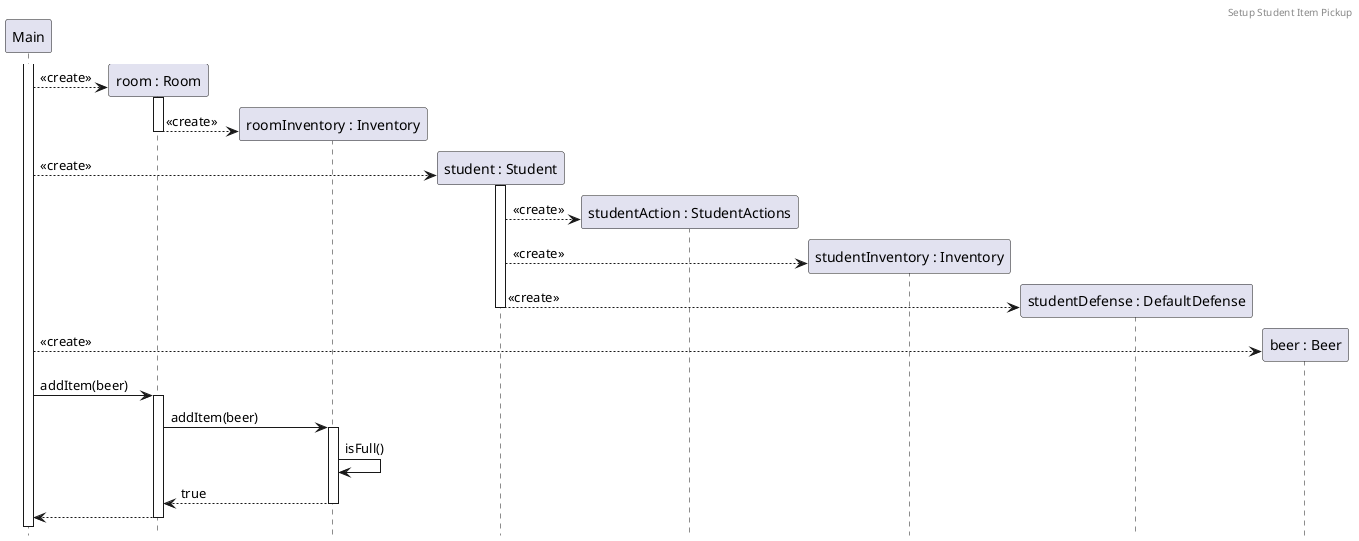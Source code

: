 @startuml SetupStudentItemPickup
header Setup Student Item Pickup
hide footbox

participant main as "Main"
activate main

create room as "room : Room"
main --> room ++: <<create>>
create roomInventory as "roomInventory : Inventory"
room --> roomInventory --: <<create>>

create student as "student : Student"
main --> student ++: <<create>>
create studentAction as "studentAction : StudentActions"
student --> studentAction : <<create>>
create inventory as "studentInventory : Inventory"
student --> inventory : <<create>>
create defense as "studentDefense : DefaultDefense"
student --> defense --: <<create>>

create beer as "beer : Beer"
main --> beer : <<create>>

main -> room ++: addItem(beer)
room -> roomInventory ++: addItem(beer)
roomInventory -> roomInventory : isFull()
return true

return

@enduml